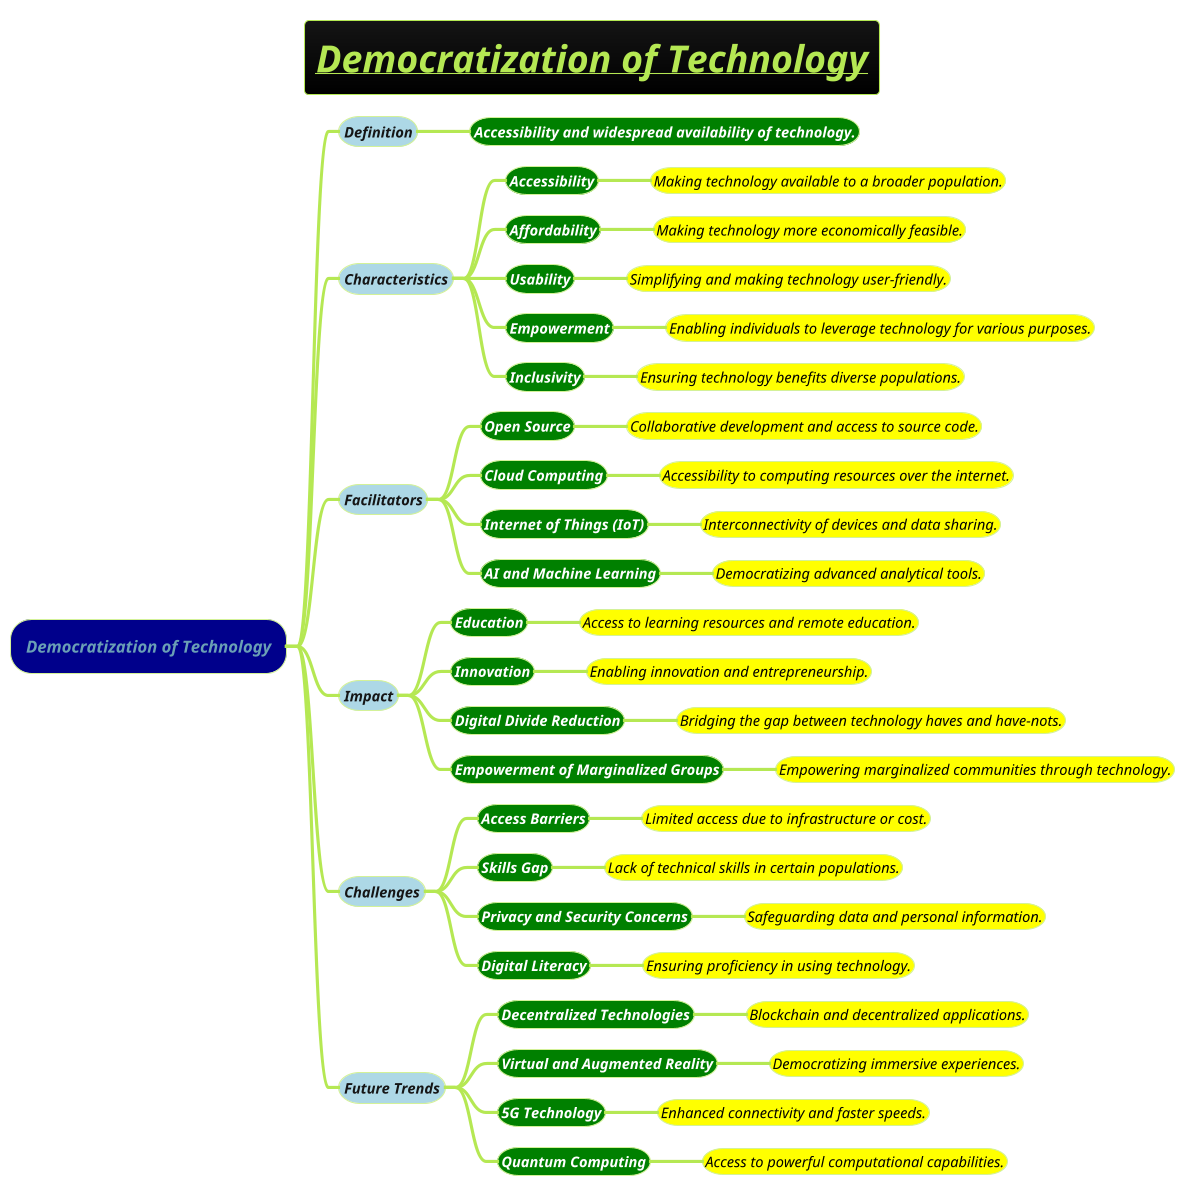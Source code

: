 @startmindmap
title =<i><b><u>Democratization of Technology
!theme hacker

*[#darkblue] <i>Democratization of Technology
**[#lightblue] <i><color #blac><size:14>Definition
***[#green] <b><i><color #white><size:14>Accessibility and widespread availability of technology.
**[#lightblue] <i><color #blac><size:14>Characteristics
***[#green] <b><i><color #white><size:14>Accessibility
****[#yellow] <i><color #black><size:14>Making technology available to a broader population.
***[#green] <b><i><color #white><size:14>Affordability
****[#yellow] <i><color #black><size:14>Making technology more economically feasible.
***[#green] <b><i><color #white><size:14>Usability
****[#yellow] <i><color #black><size:14>Simplifying and making technology user-friendly.
***[#green] <b><i><color #white><size:14>Empowerment
****[#yellow] <i><color #black><size:14>Enabling individuals to leverage technology for various purposes.
***[#green] <b><i><color #white><size:14>Inclusivity
****[#yellow] <i><color #black><size:14>Ensuring technology benefits diverse populations.
**[#lightblue] <i><color #blac><size:14>Facilitators
***[#green] <b><i><color #white><size:14>Open Source
****[#yellow] <i><color #black><size:14>Collaborative development and access to source code.
***[#green] <b><i><color #white><size:14>Cloud Computing
****[#yellow] <i><color #black><size:14>Accessibility to computing resources over the internet.
***[#green] <b><i><color #white><size:14>Internet of Things (IoT)
****[#yellow] <i><color #black><size:14>Interconnectivity of devices and data sharing.
***[#green] <b><i><color #white><size:14>AI and Machine Learning
****[#yellow] <i><color #black><size:14>Democratizing advanced analytical tools.
**[#lightblue] <i><color #blac><size:14>Impact
***[#green] <b><i><color #white><size:14>Education
****[#yellow] <i><color #black><size:14>Access to learning resources and remote education.
***[#green] <b><i><color #white><size:14>Innovation
****[#yellow] <i><color #black><size:14>Enabling innovation and entrepreneurship.
***[#green] <b><i><color #white><size:14>Digital Divide Reduction
****[#yellow] <i><color #black><size:14>Bridging the gap between technology haves and have-nots.
***[#green] <b><i><color #white><size:14>Empowerment of Marginalized Groups
****[#yellow] <i><color #black><size:14>Empowering marginalized communities through technology.
**[#lightblue] <i><color #blac><size:14>Challenges
***[#green] <b><i><color #white><size:14>Access Barriers
****[#yellow] <i><color #black><size:14>Limited access due to infrastructure or cost.
***[#green] <b><i><color #white><size:14>Skills Gap
****[#yellow] <i><color #black><size:14>Lack of technical skills in certain populations.
***[#green] <b><i><color #white><size:14>Privacy and Security Concerns
****[#yellow] <i><color #black><size:14>Safeguarding data and personal information.
***[#green] <b><i><color #white><size:14>Digital Literacy
****[#yellow] <i><color #black><size:14>Ensuring proficiency in using technology.
**[#lightblue] <i><color #blac><size:14>Future Trends
***[#green] <b><i><color #white><size:14>Decentralized Technologies
****[#yellow] <i><color #black><size:14>Blockchain and decentralized applications.
***[#green] <b><i><color #white><size:14>Virtual and Augmented Reality
****[#yellow] <i><color #black><size:14>Democratizing immersive experiences.
***[#green] <b><i><color #white><size:14>5G Technology
****[#yellow] <i><color #black><size:14>Enhanced connectivity and faster speeds.
***[#green] <b><i><color #white><size:14>Quantum Computing
****[#yellow] <i><color #black><size:14>Access to powerful computational capabilities.
@endmindmap
